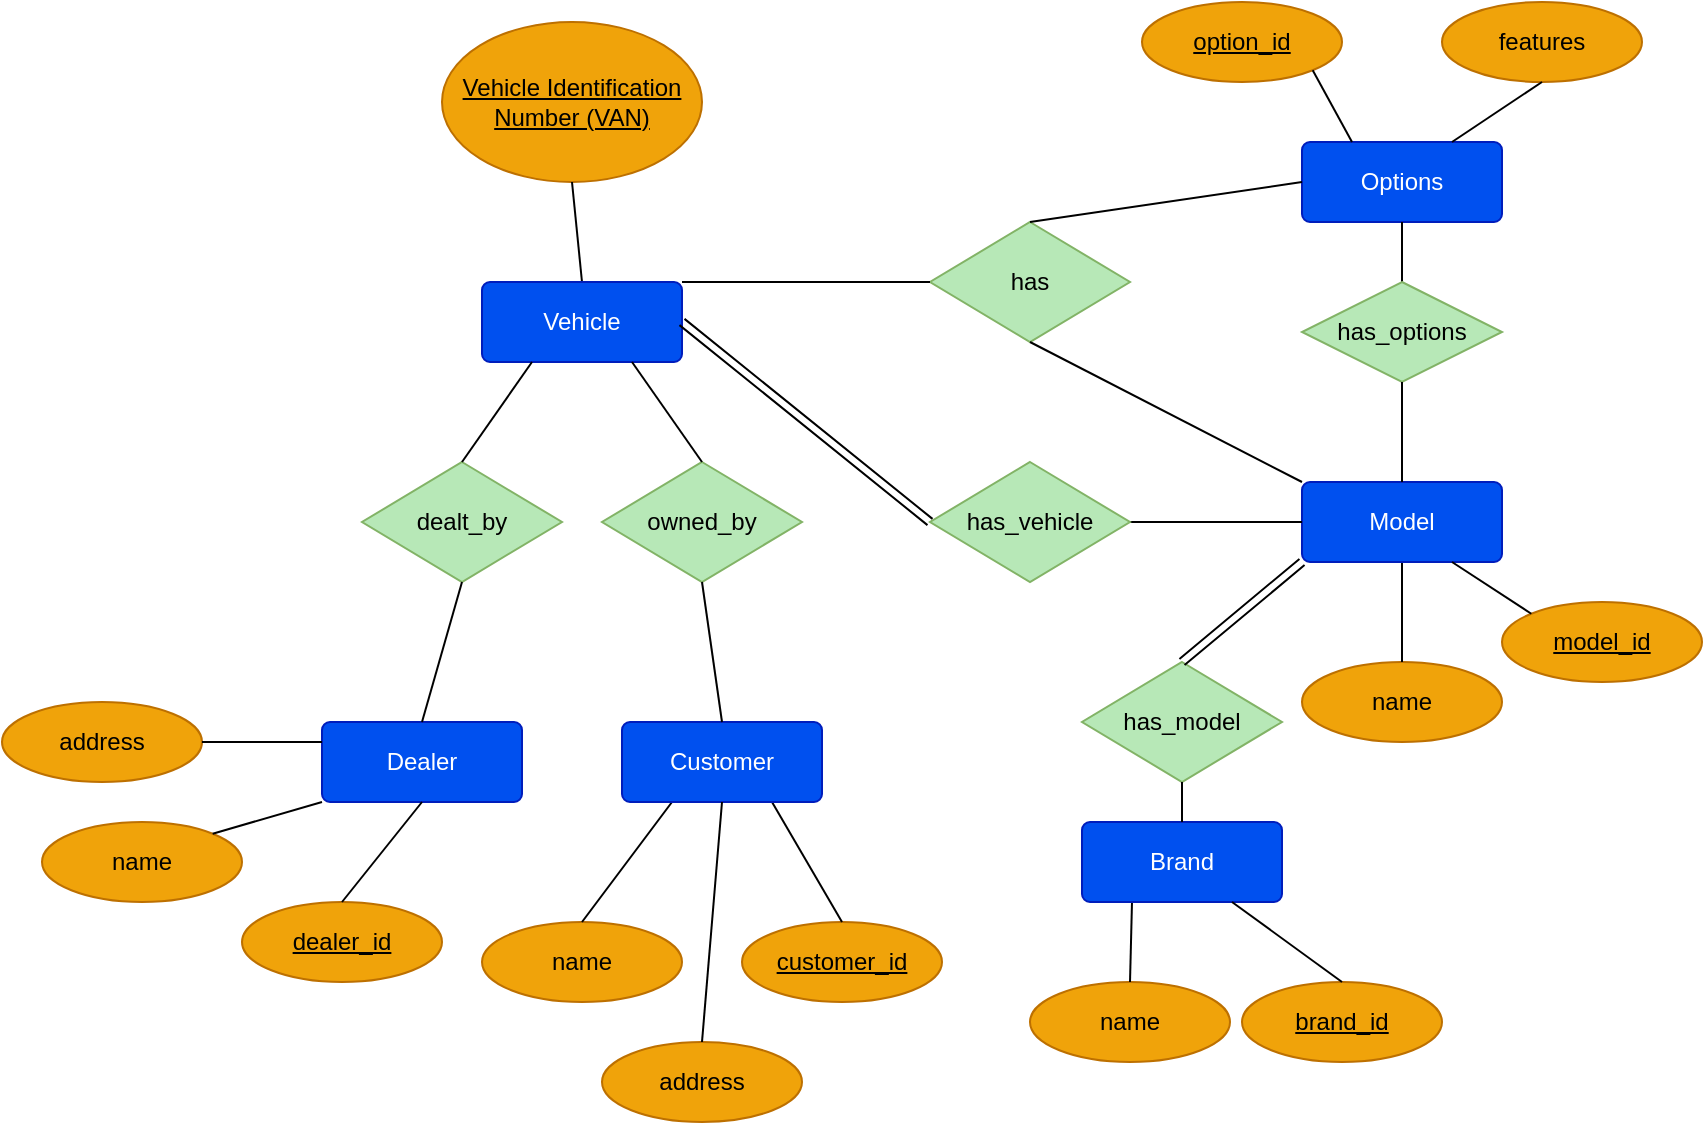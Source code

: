 <mxfile>
    <diagram id="O3-1vDAYCzfi5DcVAG2a" name="q1">
        <mxGraphModel dx="1400" dy="657" grid="0" gridSize="10" guides="1" tooltips="1" connect="1" arrows="1" fold="1" page="0" pageScale="1" pageWidth="827" pageHeight="1169" math="0" shadow="0">
            <root>
                <mxCell id="0"/>
                <mxCell id="1" parent="0"/>
                <mxCell id="4" value="&lt;u&gt;Vehicle Identification Number (VAN)&lt;/u&gt;" style="ellipse;whiteSpace=wrap;html=1;fillColor=#f0a30a;fontColor=#000000;strokeColor=#BD7000;" parent="1" vertex="1">
                    <mxGeometry x="130" y="20" width="130" height="80" as="geometry"/>
                </mxCell>
                <mxCell id="11" value="" style="endArrow=none;html=1;exitX=0.5;exitY=1;exitDx=0;exitDy=0;entryX=0.5;entryY=0;entryDx=0;entryDy=0;" parent="1" source="4" target="33" edge="1">
                    <mxGeometry width="50" height="50" relative="1" as="geometry">
                        <mxPoint x="190" y="210" as="sourcePoint"/>
                        <mxPoint x="250" y="180" as="targetPoint"/>
                    </mxGeometry>
                </mxCell>
                <mxCell id="17" value="name" style="ellipse;whiteSpace=wrap;html=1;align=center;fillColor=#f0a30a;fontColor=#000000;strokeColor=#BD7000;" parent="1" vertex="1">
                    <mxGeometry x="424" y="500" width="100" height="40" as="geometry"/>
                </mxCell>
                <mxCell id="19" value="" style="endArrow=none;html=1;rounded=0;exitX=0.5;exitY=0;exitDx=0;exitDy=0;entryX=0.25;entryY=1;entryDx=0;entryDy=0;" parent="1" source="17" target="46" edge="1">
                    <mxGeometry relative="1" as="geometry">
                        <mxPoint x="10" y="270" as="sourcePoint"/>
                        <mxPoint x="510" y="450" as="targetPoint"/>
                    </mxGeometry>
                </mxCell>
                <mxCell id="20" value="name" style="ellipse;whiteSpace=wrap;html=1;align=center;fillColor=#f0a30a;fontColor=#000000;strokeColor=#BD7000;" parent="1" vertex="1">
                    <mxGeometry x="560" y="340" width="100" height="40" as="geometry"/>
                </mxCell>
                <mxCell id="22" value="" style="endArrow=none;html=1;rounded=0;entryX=0.5;entryY=0;entryDx=0;entryDy=0;exitX=0.5;exitY=1;exitDx=0;exitDy=0;" parent="1" source="34" target="20" edge="1">
                    <mxGeometry relative="1" as="geometry">
                        <mxPoint x="400" y="310" as="sourcePoint"/>
                        <mxPoint x="464" y="449.44" as="targetPoint"/>
                    </mxGeometry>
                </mxCell>
                <mxCell id="25" value="name" style="ellipse;whiteSpace=wrap;html=1;align=center;fillColor=#f0a30a;fontColor=#000000;strokeColor=#BD7000;" parent="1" vertex="1">
                    <mxGeometry x="150" y="470" width="100" height="40" as="geometry"/>
                </mxCell>
                <mxCell id="26" value="name" style="ellipse;whiteSpace=wrap;html=1;align=center;fillColor=#f0a30a;fontColor=#000000;strokeColor=#BD7000;" parent="1" vertex="1">
                    <mxGeometry x="-70" y="420" width="100" height="40" as="geometry"/>
                </mxCell>
                <mxCell id="28" value="&lt;u&gt;customer_id&lt;/u&gt;" style="ellipse;whiteSpace=wrap;html=1;align=center;fillColor=#f0a30a;fontColor=#000000;strokeColor=#BD7000;" parent="1" vertex="1">
                    <mxGeometry x="280" y="470" width="100" height="40" as="geometry"/>
                </mxCell>
                <mxCell id="30" value="" style="endArrow=none;html=1;rounded=0;entryX=0;entryY=1;entryDx=0;entryDy=0;exitX=1;exitY=0;exitDx=0;exitDy=0;" parent="1" source="26" target="36" edge="1">
                    <mxGeometry relative="1" as="geometry">
                        <mxPoint x="67.675" y="295.858" as="sourcePoint"/>
                        <mxPoint x="200" y="300" as="targetPoint"/>
                    </mxGeometry>
                </mxCell>
                <mxCell id="31" value="" style="endArrow=none;html=1;rounded=0;entryX=0.25;entryY=1;entryDx=0;entryDy=0;exitX=0.5;exitY=0;exitDx=0;exitDy=0;" parent="1" source="25" target="45" edge="1">
                    <mxGeometry relative="1" as="geometry">
                        <mxPoint x="279.995" y="535.858" as="sourcePoint"/>
                        <mxPoint x="364.64" y="510" as="targetPoint"/>
                    </mxGeometry>
                </mxCell>
                <mxCell id="32" value="" style="endArrow=none;html=1;rounded=0;entryX=0.5;entryY=0;entryDx=0;entryDy=0;exitX=0.75;exitY=1;exitDx=0;exitDy=0;" parent="1" source="45" target="28" edge="1">
                    <mxGeometry relative="1" as="geometry">
                        <mxPoint x="404" y="510" as="sourcePoint"/>
                        <mxPoint x="508.64" y="484.14" as="targetPoint"/>
                    </mxGeometry>
                </mxCell>
                <mxCell id="33" value="Vehicle" style="rounded=1;arcSize=10;whiteSpace=wrap;html=1;align=center;fillColor=#0050ef;fontColor=#ffffff;strokeColor=#001DBC;" parent="1" vertex="1">
                    <mxGeometry x="150" y="150" width="100" height="40" as="geometry"/>
                </mxCell>
                <mxCell id="34" value="Model" style="rounded=1;arcSize=10;whiteSpace=wrap;html=1;align=center;fillColor=#0050ef;fontColor=#ffffff;strokeColor=#001DBC;" parent="1" vertex="1">
                    <mxGeometry x="560" y="250" width="100" height="40" as="geometry"/>
                </mxCell>
                <mxCell id="35" value="Options" style="rounded=1;arcSize=10;whiteSpace=wrap;html=1;align=center;fillColor=#0050ef;fontColor=#ffffff;strokeColor=#001DBC;" parent="1" vertex="1">
                    <mxGeometry x="560" y="80" width="100" height="40" as="geometry"/>
                </mxCell>
                <mxCell id="36" value="Dealer" style="rounded=1;arcSize=10;whiteSpace=wrap;html=1;align=center;fillColor=#0050ef;fontColor=#ffffff;strokeColor=#001DBC;" parent="1" vertex="1">
                    <mxGeometry x="70" y="370" width="100" height="40" as="geometry"/>
                </mxCell>
                <mxCell id="45" value="Customer" style="rounded=1;arcSize=10;whiteSpace=wrap;html=1;align=center;fillColor=#0050ef;fontColor=#ffffff;strokeColor=#001DBC;" parent="1" vertex="1">
                    <mxGeometry x="220" y="370" width="100" height="40" as="geometry"/>
                </mxCell>
                <mxCell id="46" value="Brand" style="rounded=1;arcSize=10;whiteSpace=wrap;html=1;align=center;fillColor=#0050ef;fontColor=#ffffff;strokeColor=#001DBC;" parent="1" vertex="1">
                    <mxGeometry x="450" y="420" width="100" height="40" as="geometry"/>
                </mxCell>
                <mxCell id="47" value="" style="endArrow=none;html=1;rounded=0;entryX=0.5;entryY=1;entryDx=0;entryDy=0;exitX=0.5;exitY=0;exitDx=0;exitDy=0;" parent="1" source="68" target="35" edge="1">
                    <mxGeometry relative="1" as="geometry">
                        <mxPoint x="490" y="200" as="sourcePoint"/>
                        <mxPoint x="650" y="200" as="targetPoint"/>
                    </mxGeometry>
                </mxCell>
                <mxCell id="49" value="dealt_by" style="shape=rhombus;perimeter=rhombusPerimeter;whiteSpace=wrap;html=1;align=center;fillColor=#B7E8B7;strokeColor=#82b366;fontColor=#000000;" parent="1" vertex="1">
                    <mxGeometry x="90" y="240" width="100" height="60" as="geometry"/>
                </mxCell>
                <mxCell id="50" value="owned_by" style="shape=rhombus;perimeter=rhombusPerimeter;whiteSpace=wrap;html=1;align=center;fillColor=#B7E8B7;strokeColor=#82b366;fontColor=#000000;" parent="1" vertex="1">
                    <mxGeometry x="210" y="240" width="100" height="60" as="geometry"/>
                </mxCell>
                <mxCell id="52" value="" style="endArrow=none;html=1;rounded=0;entryX=0.25;entryY=1;entryDx=0;entryDy=0;exitX=0.5;exitY=0;exitDx=0;exitDy=0;" parent="1" source="49" target="33" edge="1">
                    <mxGeometry relative="1" as="geometry">
                        <mxPoint x="80" y="390" as="sourcePoint"/>
                        <mxPoint x="170" y="350" as="targetPoint"/>
                    </mxGeometry>
                </mxCell>
                <mxCell id="53" value="" style="endArrow=none;html=1;rounded=0;entryX=0.5;entryY=1;entryDx=0;entryDy=0;exitX=0.5;exitY=0;exitDx=0;exitDy=0;" parent="1" source="36" target="49" edge="1">
                    <mxGeometry relative="1" as="geometry">
                        <mxPoint x="90" y="400" as="sourcePoint"/>
                        <mxPoint x="180" y="360" as="targetPoint"/>
                    </mxGeometry>
                </mxCell>
                <mxCell id="54" value="" style="endArrow=none;html=1;rounded=0;entryX=0.75;entryY=1;entryDx=0;entryDy=0;exitX=0.5;exitY=0;exitDx=0;exitDy=0;" parent="1" source="50" target="33" edge="1">
                    <mxGeometry relative="1" as="geometry">
                        <mxPoint x="100" y="410" as="sourcePoint"/>
                        <mxPoint x="190" y="370" as="targetPoint"/>
                    </mxGeometry>
                </mxCell>
                <mxCell id="55" value="" style="endArrow=none;html=1;rounded=0;entryX=0.5;entryY=1;entryDx=0;entryDy=0;exitX=0.5;exitY=0;exitDx=0;exitDy=0;" parent="1" source="45" target="50" edge="1">
                    <mxGeometry relative="1" as="geometry">
                        <mxPoint x="110" y="420" as="sourcePoint"/>
                        <mxPoint x="200" y="380" as="targetPoint"/>
                    </mxGeometry>
                </mxCell>
                <mxCell id="56" value="&lt;u&gt;dealer_id&lt;/u&gt;" style="ellipse;whiteSpace=wrap;html=1;align=center;fillColor=#f0a30a;fontColor=#000000;strokeColor=#BD7000;" parent="1" vertex="1">
                    <mxGeometry x="30" y="460" width="100" height="40" as="geometry"/>
                </mxCell>
                <mxCell id="57" value="&lt;u&gt;model_id&lt;/u&gt;" style="ellipse;whiteSpace=wrap;html=1;align=center;fillColor=#f0a30a;fontColor=#000000;strokeColor=#BD7000;" parent="1" vertex="1">
                    <mxGeometry x="660" y="310" width="100" height="40" as="geometry"/>
                </mxCell>
                <mxCell id="59" value="" style="endArrow=none;html=1;rounded=0;entryX=0;entryY=0;entryDx=0;entryDy=0;exitX=0.75;exitY=1;exitDx=0;exitDy=0;" parent="1" source="34" target="57" edge="1">
                    <mxGeometry relative="1" as="geometry">
                        <mxPoint x="660" y="290" as="sourcePoint"/>
                        <mxPoint x="710" y="300" as="targetPoint"/>
                    </mxGeometry>
                </mxCell>
                <mxCell id="60" value="" style="endArrow=none;html=1;rounded=0;exitX=0.5;exitY=0;exitDx=0;exitDy=0;entryX=0.5;entryY=1;entryDx=0;entryDy=0;" parent="1" source="56" target="36" edge="1">
                    <mxGeometry relative="1" as="geometry">
                        <mxPoint x="90" y="400" as="sourcePoint"/>
                        <mxPoint x="120" y="410" as="targetPoint"/>
                    </mxGeometry>
                </mxCell>
                <mxCell id="63" value="" style="endArrow=none;html=1;rounded=0;entryX=1;entryY=0.5;entryDx=0;entryDy=0;exitX=0;exitY=0.5;exitDx=0;exitDy=0;" parent="1" source="34" target="70" edge="1">
                    <mxGeometry relative="1" as="geometry">
                        <mxPoint x="550" y="250" as="sourcePoint"/>
                        <mxPoint x="470" y="310" as="targetPoint"/>
                    </mxGeometry>
                </mxCell>
                <mxCell id="64" value="address" style="ellipse;whiteSpace=wrap;html=1;align=center;fillColor=#f0a30a;fontColor=#000000;strokeColor=#BD7000;" parent="1" vertex="1">
                    <mxGeometry x="210" y="530" width="100" height="40" as="geometry"/>
                </mxCell>
                <mxCell id="65" value="" style="endArrow=none;html=1;rounded=0;entryX=0.5;entryY=0;entryDx=0;entryDy=0;exitX=0.5;exitY=1;exitDx=0;exitDy=0;" parent="1" source="45" target="64" edge="1">
                    <mxGeometry relative="1" as="geometry">
                        <mxPoint x="330" y="500" as="sourcePoint"/>
                        <mxPoint x="310" y="620" as="targetPoint"/>
                    </mxGeometry>
                </mxCell>
                <mxCell id="66" value="address" style="ellipse;whiteSpace=wrap;html=1;align=center;fillColor=#f0a30a;fontColor=#000000;strokeColor=#BD7000;" parent="1" vertex="1">
                    <mxGeometry x="-90" y="360" width="100" height="40" as="geometry"/>
                </mxCell>
                <mxCell id="67" value="" style="endArrow=none;html=1;rounded=0;entryX=0;entryY=0.25;entryDx=0;entryDy=0;exitX=1;exitY=0.5;exitDx=0;exitDy=0;" parent="1" source="66" target="36" edge="1">
                    <mxGeometry relative="1" as="geometry">
                        <mxPoint x="100" y="490" as="sourcePoint"/>
                        <mxPoint x="180" y="410" as="targetPoint"/>
                    </mxGeometry>
                </mxCell>
                <mxCell id="68" value="has_options" style="shape=rhombus;perimeter=rhombusPerimeter;whiteSpace=wrap;html=1;align=center;fillColor=#B7E8B7;strokeColor=#82b366;fontColor=#000000;" parent="1" vertex="1">
                    <mxGeometry x="560" y="150" width="100" height="50" as="geometry"/>
                </mxCell>
                <mxCell id="69" value="" style="endArrow=none;html=1;rounded=0;entryX=0.5;entryY=0;entryDx=0;entryDy=0;exitX=0.5;exitY=1;exitDx=0;exitDy=0;" parent="1" source="68" target="34" edge="1">
                    <mxGeometry relative="1" as="geometry">
                        <mxPoint x="600" y="230" as="sourcePoint"/>
                        <mxPoint x="500" y="140" as="targetPoint"/>
                    </mxGeometry>
                </mxCell>
                <mxCell id="70" value="has_vehicle" style="shape=rhombus;perimeter=rhombusPerimeter;whiteSpace=wrap;html=1;align=center;fillColor=#B7E8B7;strokeColor=#82b366;fontColor=#000000;" parent="1" vertex="1">
                    <mxGeometry x="374" y="240" width="100" height="60" as="geometry"/>
                </mxCell>
                <mxCell id="72" value="has_model" style="shape=rhombus;perimeter=rhombusPerimeter;whiteSpace=wrap;html=1;align=center;fillColor=#B7E8B7;strokeColor=#82b366;fontColor=#000000;" parent="1" vertex="1">
                    <mxGeometry x="450" y="340" width="100" height="60" as="geometry"/>
                </mxCell>
                <mxCell id="73" value="" style="endArrow=none;html=1;rounded=0;entryX=0.5;entryY=0;entryDx=0;entryDy=0;exitX=0.5;exitY=1;exitDx=0;exitDy=0;" parent="1" source="72" target="46" edge="1">
                    <mxGeometry relative="1" as="geometry">
                        <mxPoint x="605" y="250" as="sourcePoint"/>
                        <mxPoint x="560" y="420" as="targetPoint"/>
                    </mxGeometry>
                </mxCell>
                <mxCell id="74" value="&lt;u&gt;brand_id&lt;/u&gt;" style="ellipse;whiteSpace=wrap;html=1;align=center;fillColor=#f0a30a;fontColor=#000000;strokeColor=#BD7000;" parent="1" vertex="1">
                    <mxGeometry x="530" y="500" width="100" height="40" as="geometry"/>
                </mxCell>
                <mxCell id="75" value="" style="endArrow=none;html=1;rounded=0;entryX=0.75;entryY=1;entryDx=0;entryDy=0;exitX=0.5;exitY=0;exitDx=0;exitDy=0;" parent="1" source="74" target="46" edge="1">
                    <mxGeometry relative="1" as="geometry">
                        <mxPoint x="550" y="550" as="sourcePoint"/>
                        <mxPoint x="540" y="460" as="targetPoint"/>
                    </mxGeometry>
                </mxCell>
                <mxCell id="77" value="&lt;u&gt;option_id&lt;/u&gt;" style="ellipse;whiteSpace=wrap;html=1;align=center;fillColor=#f0a30a;fontColor=#000000;strokeColor=#BD7000;" parent="1" vertex="1">
                    <mxGeometry x="480" y="10" width="100" height="40" as="geometry"/>
                </mxCell>
                <mxCell id="78" value="features" style="ellipse;whiteSpace=wrap;html=1;align=center;fillColor=#f0a30a;fontColor=#000000;strokeColor=#BD7000;" parent="1" vertex="1">
                    <mxGeometry x="630" y="10" width="100" height="40" as="geometry"/>
                </mxCell>
                <mxCell id="79" value="" style="endArrow=none;html=1;rounded=0;entryX=1;entryY=1;entryDx=0;entryDy=0;exitX=0.25;exitY=0;exitDx=0;exitDy=0;" parent="1" source="35" target="77" edge="1">
                    <mxGeometry relative="1" as="geometry">
                        <mxPoint x="660" y="160" as="sourcePoint"/>
                        <mxPoint x="590" y="120" as="targetPoint"/>
                    </mxGeometry>
                </mxCell>
                <mxCell id="80" value="" style="endArrow=none;html=1;rounded=0;entryX=0.5;entryY=1;entryDx=0;entryDy=0;exitX=0.75;exitY=0;exitDx=0;exitDy=0;" parent="1" source="35" target="78" edge="1">
                    <mxGeometry relative="1" as="geometry">
                        <mxPoint x="670" y="170" as="sourcePoint"/>
                        <mxPoint x="600" y="130" as="targetPoint"/>
                    </mxGeometry>
                </mxCell>
                <mxCell id="uzzGBu6hB24RylXoIPg--81" value="has" style="shape=rhombus;perimeter=rhombusPerimeter;whiteSpace=wrap;html=1;align=center;fillColor=#B7E8B7;strokeColor=#82b366;fontColor=#000000;" parent="1" vertex="1">
                    <mxGeometry x="374" y="120" width="100" height="60" as="geometry"/>
                </mxCell>
                <mxCell id="uzzGBu6hB24RylXoIPg--82" value="" style="endArrow=none;html=1;rounded=0;entryX=0.5;entryY=1;entryDx=0;entryDy=0;exitX=0;exitY=0;exitDx=0;exitDy=0;" parent="1" source="34" target="uzzGBu6hB24RylXoIPg--81" edge="1">
                    <mxGeometry relative="1" as="geometry">
                        <mxPoint x="370" y="200" as="sourcePoint"/>
                        <mxPoint x="260" y="180" as="targetPoint"/>
                    </mxGeometry>
                </mxCell>
                <mxCell id="uzzGBu6hB24RylXoIPg--83" value="" style="endArrow=none;html=1;rounded=0;entryX=0.5;entryY=0;entryDx=0;entryDy=0;exitX=0;exitY=0.5;exitDx=0;exitDy=0;" parent="1" source="35" target="uzzGBu6hB24RylXoIPg--81" edge="1">
                    <mxGeometry relative="1" as="geometry">
                        <mxPoint x="380" y="210" as="sourcePoint"/>
                        <mxPoint x="270" y="190" as="targetPoint"/>
                    </mxGeometry>
                </mxCell>
                <mxCell id="uzzGBu6hB24RylXoIPg--84" value="" style="endArrow=none;html=1;rounded=0;entryX=1;entryY=0;entryDx=0;entryDy=0;" parent="1" source="uzzGBu6hB24RylXoIPg--81" target="33" edge="1">
                    <mxGeometry relative="1" as="geometry">
                        <mxPoint x="390" y="220" as="sourcePoint"/>
                        <mxPoint x="280" y="200" as="targetPoint"/>
                    </mxGeometry>
                </mxCell>
                <mxCell id="uzzGBu6hB24RylXoIPg--85" value="" style="shape=link;html=1;rounded=0;exitX=0.5;exitY=0;exitDx=0;exitDy=0;entryX=0;entryY=1;entryDx=0;entryDy=0;" parent="1" source="72" target="34" edge="1">
                    <mxGeometry relative="1" as="geometry">
                        <mxPoint x="330" y="310" as="sourcePoint"/>
                        <mxPoint x="610" y="335" as="targetPoint"/>
                    </mxGeometry>
                </mxCell>
                <mxCell id="uzzGBu6hB24RylXoIPg--87" value="" style="shape=link;html=1;rounded=0;exitX=1;exitY=0.5;exitDx=0;exitDy=0;entryX=0;entryY=0.5;entryDx=0;entryDy=0;" parent="1" source="33" target="70" edge="1">
                    <mxGeometry relative="1" as="geometry">
                        <mxPoint x="555" y="345" as="sourcePoint"/>
                        <mxPoint x="570" y="300" as="targetPoint"/>
                    </mxGeometry>
                </mxCell>
            </root>
        </mxGraphModel>
    </diagram>
    <diagram name="q2" id="W5WWy4s-yDU0bQTaft-W">
        <mxGraphModel dx="1091" dy="716" grid="0" gridSize="10" guides="1" tooltips="1" connect="1" arrows="1" fold="1" page="0" pageScale="1" pageWidth="827" pageHeight="1169" background="none" math="0" shadow="0">
            <root>
                <mxCell id="LuchK6jq1WZe3_gwEDno-0"/>
                <mxCell id="LuchK6jq1WZe3_gwEDno-1" parent="LuchK6jq1WZe3_gwEDno-0"/>
                <mxCell id="v5k6Ozarhfv6iMcxaEXD-3" value="&lt;u&gt;customer_id&lt;/u&gt;" style="ellipse;whiteSpace=wrap;html=1;fillColor=#f0a30a;fontColor=#000000;strokeColor=#BD7000;" parent="LuchK6jq1WZe3_gwEDno-1" vertex="1">
                    <mxGeometry x="119" y="220" width="100" height="50" as="geometry"/>
                </mxCell>
                <mxCell id="v5k6Ozarhfv6iMcxaEXD-4" value="" style="endArrow=none;html=1;exitX=1;exitY=1;exitDx=0;exitDy=0;entryX=0.25;entryY=0;entryDx=0;entryDy=0;" parent="LuchK6jq1WZe3_gwEDno-1" source="v5k6Ozarhfv6iMcxaEXD-3" target="v5k6Ozarhfv6iMcxaEXD-7" edge="1">
                    <mxGeometry width="50" height="50" relative="1" as="geometry">
                        <mxPoint x="249" y="370" as="sourcePoint"/>
                        <mxPoint x="309" y="340" as="targetPoint"/>
                    </mxGeometry>
                </mxCell>
                <mxCell id="v5k6Ozarhfv6iMcxaEXD-5" value="contents" style="ellipse;whiteSpace=wrap;html=1;align=center;fillColor=#f0a30a;fontColor=#000000;strokeColor=#BD7000;" parent="LuchK6jq1WZe3_gwEDno-1" vertex="1">
                    <mxGeometry x="139" y="660" width="100" height="40" as="geometry"/>
                </mxCell>
                <mxCell id="v5k6Ozarhfv6iMcxaEXD-6" value="" style="endArrow=none;html=1;rounded=0;entryX=0.25;entryY=1;entryDx=0;entryDy=0;exitX=0.5;exitY=0;exitDx=0;exitDy=0;" parent="LuchK6jq1WZe3_gwEDno-1" source="v5k6Ozarhfv6iMcxaEXD-5" target="v5k6Ozarhfv6iMcxaEXD-8" edge="1">
                    <mxGeometry relative="1" as="geometry">
                        <mxPoint x="126.675" y="455.858" as="sourcePoint"/>
                        <mxPoint x="259" y="460" as="targetPoint"/>
                    </mxGeometry>
                </mxCell>
                <mxCell id="v5k6Ozarhfv6iMcxaEXD-7" value="Customer" style="rounded=1;arcSize=10;whiteSpace=wrap;html=1;align=center;fillColor=#0050ef;fontColor=#ffffff;strokeColor=#001DBC;" parent="LuchK6jq1WZe3_gwEDno-1" vertex="1">
                    <mxGeometry x="229" y="310" width="100" height="40" as="geometry"/>
                </mxCell>
                <mxCell id="v5k6Ozarhfv6iMcxaEXD-8" value="Package" style="rounded=1;arcSize=10;whiteSpace=wrap;html=1;align=center;fillColor=#0050ef;fontColor=#ffffff;strokeColor=#001DBC;" parent="LuchK6jq1WZe3_gwEDno-1" vertex="1">
                    <mxGeometry x="229" y="570" width="100" height="40" as="geometry"/>
                </mxCell>
                <mxCell id="v5k6Ozarhfv6iMcxaEXD-9" value="receives" style="shape=rhombus;perimeter=rhombusPerimeter;whiteSpace=wrap;html=1;align=center;fillColor=#B7E8B7;strokeColor=#82b366;fontColor=#000000;" parent="LuchK6jq1WZe3_gwEDno-1" vertex="1">
                    <mxGeometry x="169" y="440" width="100" height="60" as="geometry"/>
                </mxCell>
                <mxCell id="v5k6Ozarhfv6iMcxaEXD-10" value="ships" style="shape=rhombus;perimeter=rhombusPerimeter;whiteSpace=wrap;html=1;align=center;fillColor=#B7E8B7;strokeColor=#82b366;fontColor=#000000;" parent="LuchK6jq1WZe3_gwEDno-1" vertex="1">
                    <mxGeometry x="289" y="440" width="100" height="60" as="geometry"/>
                </mxCell>
                <mxCell id="v5k6Ozarhfv6iMcxaEXD-11" value="" style="endArrow=none;html=1;rounded=0;entryX=0.25;entryY=1;entryDx=0;entryDy=0;exitX=0.5;exitY=0;exitDx=0;exitDy=0;" parent="LuchK6jq1WZe3_gwEDno-1" source="v5k6Ozarhfv6iMcxaEXD-9" target="v5k6Ozarhfv6iMcxaEXD-7" edge="1">
                    <mxGeometry relative="1" as="geometry">
                        <mxPoint x="139" y="550" as="sourcePoint"/>
                        <mxPoint x="229" y="510" as="targetPoint"/>
                    </mxGeometry>
                </mxCell>
                <mxCell id="v5k6Ozarhfv6iMcxaEXD-13" value="" style="endArrow=none;html=1;rounded=0;entryX=0.75;entryY=1;entryDx=0;entryDy=0;exitX=0.5;exitY=0;exitDx=0;exitDy=0;" parent="LuchK6jq1WZe3_gwEDno-1" source="v5k6Ozarhfv6iMcxaEXD-10" target="v5k6Ozarhfv6iMcxaEXD-7" edge="1">
                    <mxGeometry relative="1" as="geometry">
                        <mxPoint x="159" y="570" as="sourcePoint"/>
                        <mxPoint x="249" y="530" as="targetPoint"/>
                    </mxGeometry>
                </mxCell>
                <mxCell id="v5k6Ozarhfv6iMcxaEXD-15" value="&lt;u&gt;package_id&lt;br&gt;&lt;/u&gt;" style="ellipse;whiteSpace=wrap;html=1;align=center;fillColor=#f0a30a;fontColor=#000000;strokeColor=#BD7000;" parent="LuchK6jq1WZe3_gwEDno-1" vertex="1">
                    <mxGeometry x="219" y="710" width="100" height="40" as="geometry"/>
                </mxCell>
                <mxCell id="v5k6Ozarhfv6iMcxaEXD-16" value="" style="endArrow=none;html=1;rounded=0;entryX=0.5;entryY=1;entryDx=0;entryDy=0;exitX=0.5;exitY=0;exitDx=0;exitDy=0;" parent="LuchK6jq1WZe3_gwEDno-1" source="v5k6Ozarhfv6iMcxaEXD-15" target="v5k6Ozarhfv6iMcxaEXD-8" edge="1">
                    <mxGeometry relative="1" as="geometry">
                        <mxPoint x="149" y="560" as="sourcePoint"/>
                        <mxPoint x="239" y="520" as="targetPoint"/>
                    </mxGeometry>
                </mxCell>
                <mxCell id="v5k6Ozarhfv6iMcxaEXD-17" value="weight" style="ellipse;whiteSpace=wrap;html=1;align=center;fillColor=#f0a30a;fontColor=#000000;strokeColor=#BD7000;" parent="LuchK6jq1WZe3_gwEDno-1" vertex="1">
                    <mxGeometry x="309" y="660" width="100" height="40" as="geometry"/>
                </mxCell>
                <mxCell id="v5k6Ozarhfv6iMcxaEXD-18" value="" style="endArrow=none;html=1;rounded=0;entryX=0.75;entryY=1;entryDx=0;entryDy=0;exitX=0.5;exitY=0;exitDx=0;exitDy=0;" parent="LuchK6jq1WZe3_gwEDno-1" source="v5k6Ozarhfv6iMcxaEXD-17" target="v5k6Ozarhfv6iMcxaEXD-8" edge="1">
                    <mxGeometry relative="1" as="geometry">
                        <mxPoint x="159" y="650" as="sourcePoint"/>
                        <mxPoint x="239" y="570" as="targetPoint"/>
                    </mxGeometry>
                </mxCell>
                <mxCell id="v5k6Ozarhfv6iMcxaEXD-19" value="location" style="rounded=1;arcSize=10;whiteSpace=wrap;html=1;align=center;fillColor=#0050ef;fontColor=#ffffff;strokeColor=#001DBC;" parent="LuchK6jq1WZe3_gwEDno-1" vertex="1">
                    <mxGeometry x="619" y="570" width="100" height="40" as="geometry"/>
                </mxCell>
                <mxCell id="v5k6Ozarhfv6iMcxaEXD-20" value="&lt;u&gt;location_id&lt;br&gt;&lt;/u&gt;" style="ellipse;whiteSpace=wrap;html=1;align=center;fillColor=#f0a30a;fontColor=#000000;strokeColor=#BD7000;" parent="LuchK6jq1WZe3_gwEDno-1" vertex="1">
                    <mxGeometry x="529" y="500" width="100" height="40" as="geometry"/>
                </mxCell>
                <mxCell id="v5k6Ozarhfv6iMcxaEXD-21" value="address" style="ellipse;whiteSpace=wrap;html=1;align=center;fillColor=#f0a30a;fontColor=#000000;strokeColor=#BD7000;" parent="LuchK6jq1WZe3_gwEDno-1" vertex="1">
                    <mxGeometry x="609" y="450" width="100" height="40" as="geometry"/>
                </mxCell>
                <mxCell id="v5k6Ozarhfv6iMcxaEXD-22" value="" style="endArrow=none;html=1;rounded=0;entryX=0.5;entryY=0;entryDx=0;entryDy=0;exitX=0.5;exitY=1;exitDx=0;exitDy=0;" parent="LuchK6jq1WZe3_gwEDno-1" source="v5k6Ozarhfv6iMcxaEXD-21" target="v5k6Ozarhfv6iMcxaEXD-19" edge="1">
                    <mxGeometry relative="1" as="geometry">
                        <mxPoint x="659" y="490" as="sourcePoint"/>
                        <mxPoint x="659" y="570" as="targetPoint"/>
                    </mxGeometry>
                </mxCell>
                <mxCell id="v5k6Ozarhfv6iMcxaEXD-23" value="name" style="ellipse;whiteSpace=wrap;html=1;align=center;fillColor=#f0a30a;fontColor=#000000;strokeColor=#BD7000;" parent="LuchK6jq1WZe3_gwEDno-1" vertex="1">
                    <mxGeometry x="209" y="190" width="100" height="40" as="geometry"/>
                </mxCell>
                <mxCell id="v5k6Ozarhfv6iMcxaEXD-24" value="" style="endArrow=none;html=1;exitX=0.5;exitY=1;exitDx=0;exitDy=0;entryX=0.5;entryY=0;entryDx=0;entryDy=0;" parent="LuchK6jq1WZe3_gwEDno-1" source="v5k6Ozarhfv6iMcxaEXD-23" target="v5k6Ozarhfv6iMcxaEXD-7" edge="1">
                    <mxGeometry width="50" height="50" relative="1" as="geometry">
                        <mxPoint x="239.506" y="272.341" as="sourcePoint"/>
                        <mxPoint x="278.49" y="310" as="targetPoint"/>
                    </mxGeometry>
                </mxCell>
                <mxCell id="v5k6Ozarhfv6iMcxaEXD-25" value="" style="endArrow=none;html=1;exitX=0.372;exitY=0.95;exitDx=0;exitDy=0;entryX=0.75;entryY=0;entryDx=0;entryDy=0;exitPerimeter=0;" parent="LuchK6jq1WZe3_gwEDno-1" source="v5k6Ozarhfv6iMcxaEXD-42" target="v5k6Ozarhfv6iMcxaEXD-7" edge="1">
                    <mxGeometry width="50" height="50" relative="1" as="geometry">
                        <mxPoint x="359" y="270" as="sourcePoint"/>
                        <mxPoint x="409" y="327.66" as="targetPoint"/>
                    </mxGeometry>
                </mxCell>
                <mxCell id="v5k6Ozarhfv6iMcxaEXD-26" value="stores" style="shape=rhombus;perimeter=rhombusPerimeter;whiteSpace=wrap;html=1;align=center;fillColor=#B7E8B7;strokeColor=#82b366;fontColor=#000000;" parent="LuchK6jq1WZe3_gwEDno-1" vertex="1">
                    <mxGeometry x="429" y="560" width="100" height="60" as="geometry"/>
                </mxCell>
                <mxCell id="v5k6Ozarhfv6iMcxaEXD-28" value="" style="endArrow=none;html=1;rounded=0;entryX=0;entryY=0.5;entryDx=0;entryDy=0;exitX=1;exitY=0.5;exitDx=0;exitDy=0;" parent="LuchK6jq1WZe3_gwEDno-1" source="v5k6Ozarhfv6iMcxaEXD-26" target="v5k6Ozarhfv6iMcxaEXD-19" edge="1">
                    <mxGeometry relative="1" as="geometry">
                        <mxPoint x="529" y="560" as="sourcePoint"/>
                        <mxPoint x="379" y="520" as="targetPoint"/>
                    </mxGeometry>
                </mxCell>
                <mxCell id="v5k6Ozarhfv6iMcxaEXD-29" value="country" style="ellipse;whiteSpace=wrap;html=1;align=center;fillColor=#f0a30a;fontColor=#000000;strokeColor=#BD7000;" parent="LuchK6jq1WZe3_gwEDno-1" vertex="1">
                    <mxGeometry x="579" y="340" width="100" height="40" as="geometry"/>
                </mxCell>
                <mxCell id="v5k6Ozarhfv6iMcxaEXD-30" value="street" style="ellipse;whiteSpace=wrap;html=1;align=center;fillColor=#f0a30a;fontColor=#000000;strokeColor=#BD7000;" parent="LuchK6jq1WZe3_gwEDno-1" vertex="1">
                    <mxGeometry x="519" y="390" width="100" height="40" as="geometry"/>
                </mxCell>
                <mxCell id="v5k6Ozarhfv6iMcxaEXD-31" value="PIN" style="ellipse;whiteSpace=wrap;html=1;align=center;fillColor=#f0a30a;fontColor=#000000;strokeColor=#BD7000;" parent="LuchK6jq1WZe3_gwEDno-1" vertex="1">
                    <mxGeometry x="679" y="370" width="100" height="40" as="geometry"/>
                </mxCell>
                <mxCell id="v5k6Ozarhfv6iMcxaEXD-32" value="" style="endArrow=none;html=1;rounded=0;entryX=0;entryY=0;entryDx=0;entryDy=0;exitX=0.5;exitY=1;exitDx=0;exitDy=0;" parent="LuchK6jq1WZe3_gwEDno-1" source="v5k6Ozarhfv6iMcxaEXD-30" target="v5k6Ozarhfv6iMcxaEXD-21" edge="1">
                    <mxGeometry relative="1" as="geometry">
                        <mxPoint x="609" y="720" as="sourcePoint"/>
                        <mxPoint x="659" y="610" as="targetPoint"/>
                    </mxGeometry>
                </mxCell>
                <mxCell id="v5k6Ozarhfv6iMcxaEXD-33" value="" style="endArrow=none;html=1;rounded=0;entryX=0.5;entryY=0;entryDx=0;entryDy=0;exitX=0.5;exitY=1;exitDx=0;exitDy=0;" parent="LuchK6jq1WZe3_gwEDno-1" source="v5k6Ozarhfv6iMcxaEXD-29" target="v5k6Ozarhfv6iMcxaEXD-21" edge="1">
                    <mxGeometry relative="1" as="geometry">
                        <mxPoint x="619" y="730" as="sourcePoint"/>
                        <mxPoint x="669" y="620" as="targetPoint"/>
                    </mxGeometry>
                </mxCell>
                <mxCell id="v5k6Ozarhfv6iMcxaEXD-34" value="" style="endArrow=none;html=1;rounded=0;entryX=1;entryY=0;entryDx=0;entryDy=0;exitX=0.5;exitY=1;exitDx=0;exitDy=0;" parent="LuchK6jq1WZe3_gwEDno-1" source="v5k6Ozarhfv6iMcxaEXD-31" target="v5k6Ozarhfv6iMcxaEXD-21" edge="1">
                    <mxGeometry relative="1" as="geometry">
                        <mxPoint x="629" y="740" as="sourcePoint"/>
                        <mxPoint x="679" y="630" as="targetPoint"/>
                    </mxGeometry>
                </mxCell>
                <mxCell id="v5k6Ozarhfv6iMcxaEXD-35" value="" style="endArrow=none;html=1;rounded=0;entryX=0.25;entryY=0;entryDx=0;entryDy=0;exitX=0.5;exitY=1;exitDx=0;exitDy=0;" parent="LuchK6jq1WZe3_gwEDno-1" source="v5k6Ozarhfv6iMcxaEXD-20" target="v5k6Ozarhfv6iMcxaEXD-19" edge="1">
                    <mxGeometry relative="1" as="geometry">
                        <mxPoint x="689" y="770" as="sourcePoint"/>
                        <mxPoint x="684" y="610" as="targetPoint"/>
                    </mxGeometry>
                </mxCell>
                <mxCell id="v5k6Ozarhfv6iMcxaEXD-36" value="&lt;u&gt;location_type&lt;/u&gt;" style="ellipse;whiteSpace=wrap;html=1;align=center;fillColor=#f0a30a;fontColor=#000000;strokeColor=#BD7000;" parent="LuchK6jq1WZe3_gwEDno-1" vertex="1">
                    <mxGeometry x="709" y="500" width="100" height="40" as="geometry"/>
                </mxCell>
                <mxCell id="v5k6Ozarhfv6iMcxaEXD-37" value="" style="endArrow=none;html=1;rounded=0;exitX=0.75;exitY=0;exitDx=0;exitDy=0;entryX=0.5;entryY=1;entryDx=0;entryDy=0;" parent="LuchK6jq1WZe3_gwEDno-1" source="v5k6Ozarhfv6iMcxaEXD-19" target="v5k6Ozarhfv6iMcxaEXD-36" edge="1">
                    <mxGeometry relative="1" as="geometry">
                        <mxPoint x="659" y="230" as="sourcePoint"/>
                        <mxPoint x="679" y="410" as="targetPoint"/>
                    </mxGeometry>
                </mxCell>
                <mxCell id="v5k6Ozarhfv6iMcxaEXD-38" value="time_received" style="ellipse;whiteSpace=wrap;html=1;align=center;fillColor=#f0a30a;fontColor=#000000;strokeColor=#BD7000;" parent="LuchK6jq1WZe3_gwEDno-1" vertex="1">
                    <mxGeometry x="19" y="450" width="100" height="40" as="geometry"/>
                </mxCell>
                <mxCell id="v5k6Ozarhfv6iMcxaEXD-39" value="time_shipped" style="ellipse;whiteSpace=wrap;html=1;align=center;fillColor=#f0a30a;fontColor=#000000;strokeColor=#BD7000;" parent="LuchK6jq1WZe3_gwEDno-1" vertex="1">
                    <mxGeometry x="433" y="450" width="100" height="40" as="geometry"/>
                </mxCell>
                <mxCell id="v5k6Ozarhfv6iMcxaEXD-40" value="" style="endArrow=none;html=1;exitX=1;exitY=0.5;exitDx=0;exitDy=0;entryX=0;entryY=0.5;entryDx=0;entryDy=0;" parent="LuchK6jq1WZe3_gwEDno-1" source="v5k6Ozarhfv6iMcxaEXD-10" target="v5k6Ozarhfv6iMcxaEXD-39" edge="1">
                    <mxGeometry width="50" height="50" relative="1" as="geometry">
                        <mxPoint x="389.003" y="382.487" as="sourcePoint"/>
                        <mxPoint x="428.27" y="420" as="targetPoint"/>
                    </mxGeometry>
                </mxCell>
                <mxCell id="v5k6Ozarhfv6iMcxaEXD-41" value="" style="endArrow=none;html=1;entryX=1;entryY=0.5;entryDx=0;entryDy=0;exitX=0;exitY=0.5;exitDx=0;exitDy=0;" parent="LuchK6jq1WZe3_gwEDno-1" source="v5k6Ozarhfv6iMcxaEXD-9" target="v5k6Ozarhfv6iMcxaEXD-38" edge="1">
                    <mxGeometry width="50" height="50" relative="1" as="geometry">
                        <mxPoint x="169" y="480" as="sourcePoint"/>
                        <mxPoint x="254" y="330" as="targetPoint"/>
                    </mxGeometry>
                </mxCell>
                <mxCell id="v5k6Ozarhfv6iMcxaEXD-42" value="address" style="ellipse;whiteSpace=wrap;html=1;align=center;fillColor=#f0a30a;fontColor=#000000;strokeColor=#BD7000;" parent="LuchK6jq1WZe3_gwEDno-1" vertex="1">
                    <mxGeometry x="299" y="225" width="100" height="40" as="geometry"/>
                </mxCell>
                <mxCell id="v5k6Ozarhfv6iMcxaEXD-43" value="country" style="ellipse;whiteSpace=wrap;html=1;align=center;fillColor=#f0a30a;fontColor=#000000;strokeColor=#BD7000;" parent="LuchK6jq1WZe3_gwEDno-1" vertex="1">
                    <mxGeometry x="429" y="160" width="100" height="40" as="geometry"/>
                </mxCell>
                <mxCell id="v5k6Ozarhfv6iMcxaEXD-44" value="street" style="ellipse;whiteSpace=wrap;html=1;align=center;fillColor=#f0a30a;fontColor=#000000;strokeColor=#BD7000;" parent="LuchK6jq1WZe3_gwEDno-1" vertex="1">
                    <mxGeometry x="319" y="130" width="100" height="40" as="geometry"/>
                </mxCell>
                <mxCell id="v5k6Ozarhfv6iMcxaEXD-45" value="PIN" style="ellipse;whiteSpace=wrap;html=1;align=center;fillColor=#f0a30a;fontColor=#000000;strokeColor=#BD7000;" parent="LuchK6jq1WZe3_gwEDno-1" vertex="1">
                    <mxGeometry x="509" y="200" width="100" height="40" as="geometry"/>
                </mxCell>
                <mxCell id="v5k6Ozarhfv6iMcxaEXD-46" value="" style="endArrow=none;html=1;rounded=0;entryX=0.5;entryY=0;entryDx=0;entryDy=0;exitX=0.5;exitY=1;exitDx=0;exitDy=0;" parent="LuchK6jq1WZe3_gwEDno-1" source="v5k6Ozarhfv6iMcxaEXD-44" target="v5k6Ozarhfv6iMcxaEXD-42" edge="1">
                    <mxGeometry relative="1" as="geometry">
                        <mxPoint x="511" y="150" as="sourcePoint"/>
                        <mxPoint x="561" y="40" as="targetPoint"/>
                    </mxGeometry>
                </mxCell>
                <mxCell id="v5k6Ozarhfv6iMcxaEXD-47" value="" style="endArrow=none;html=1;rounded=0;entryX=1;entryY=0;entryDx=0;entryDy=0;exitX=0;exitY=1;exitDx=0;exitDy=0;" parent="LuchK6jq1WZe3_gwEDno-1" source="v5k6Ozarhfv6iMcxaEXD-43" target="v5k6Ozarhfv6iMcxaEXD-42" edge="1">
                    <mxGeometry relative="1" as="geometry">
                        <mxPoint x="521" y="160" as="sourcePoint"/>
                        <mxPoint x="571" y="50" as="targetPoint"/>
                    </mxGeometry>
                </mxCell>
                <mxCell id="v5k6Ozarhfv6iMcxaEXD-48" value="" style="endArrow=none;html=1;rounded=0;entryX=1;entryY=0.5;entryDx=0;entryDy=0;exitX=0;exitY=0.5;exitDx=0;exitDy=0;" parent="LuchK6jq1WZe3_gwEDno-1" source="v5k6Ozarhfv6iMcxaEXD-45" target="v5k6Ozarhfv6iMcxaEXD-42" edge="1">
                    <mxGeometry relative="1" as="geometry">
                        <mxPoint x="531" y="170" as="sourcePoint"/>
                        <mxPoint x="581" y="60" as="targetPoint"/>
                    </mxGeometry>
                </mxCell>
                <mxCell id="im-ZCCyi__lY-McHYHEK-2" value="" style="shape=link;html=1;rounded=0;entryX=0;entryY=0.5;entryDx=0;entryDy=0;exitX=1;exitY=0.5;exitDx=0;exitDy=0;" parent="LuchK6jq1WZe3_gwEDno-1" source="v5k6Ozarhfv6iMcxaEXD-8" target="v5k6Ozarhfv6iMcxaEXD-26" edge="1">
                    <mxGeometry relative="1" as="geometry">
                        <mxPoint x="240" y="450" as="sourcePoint"/>
                        <mxPoint x="460" y="780" as="targetPoint"/>
                    </mxGeometry>
                </mxCell>
                <mxCell id="im-ZCCyi__lY-McHYHEK-4" value="" style="shape=link;html=1;rounded=0;entryX=0.75;entryY=0;entryDx=0;entryDy=0;exitX=0.5;exitY=1;exitDx=0;exitDy=0;" parent="LuchK6jq1WZe3_gwEDno-1" source="v5k6Ozarhfv6iMcxaEXD-10" target="v5k6Ozarhfv6iMcxaEXD-8" edge="1">
                    <mxGeometry relative="1" as="geometry">
                        <mxPoint x="339" y="600" as="sourcePoint"/>
                        <mxPoint x="439" y="600" as="targetPoint"/>
                    </mxGeometry>
                </mxCell>
                <mxCell id="im-ZCCyi__lY-McHYHEK-5" value="" style="shape=link;html=1;rounded=0;entryX=0.25;entryY=0;entryDx=0;entryDy=0;exitX=0.5;exitY=1;exitDx=0;exitDy=0;" parent="LuchK6jq1WZe3_gwEDno-1" source="v5k6Ozarhfv6iMcxaEXD-9" target="v5k6Ozarhfv6iMcxaEXD-8" edge="1">
                    <mxGeometry relative="1" as="geometry">
                        <mxPoint x="349" y="610" as="sourcePoint"/>
                        <mxPoint x="449" y="610" as="targetPoint"/>
                    </mxGeometry>
                </mxCell>
            </root>
        </mxGraphModel>
    </diagram>
</mxfile>